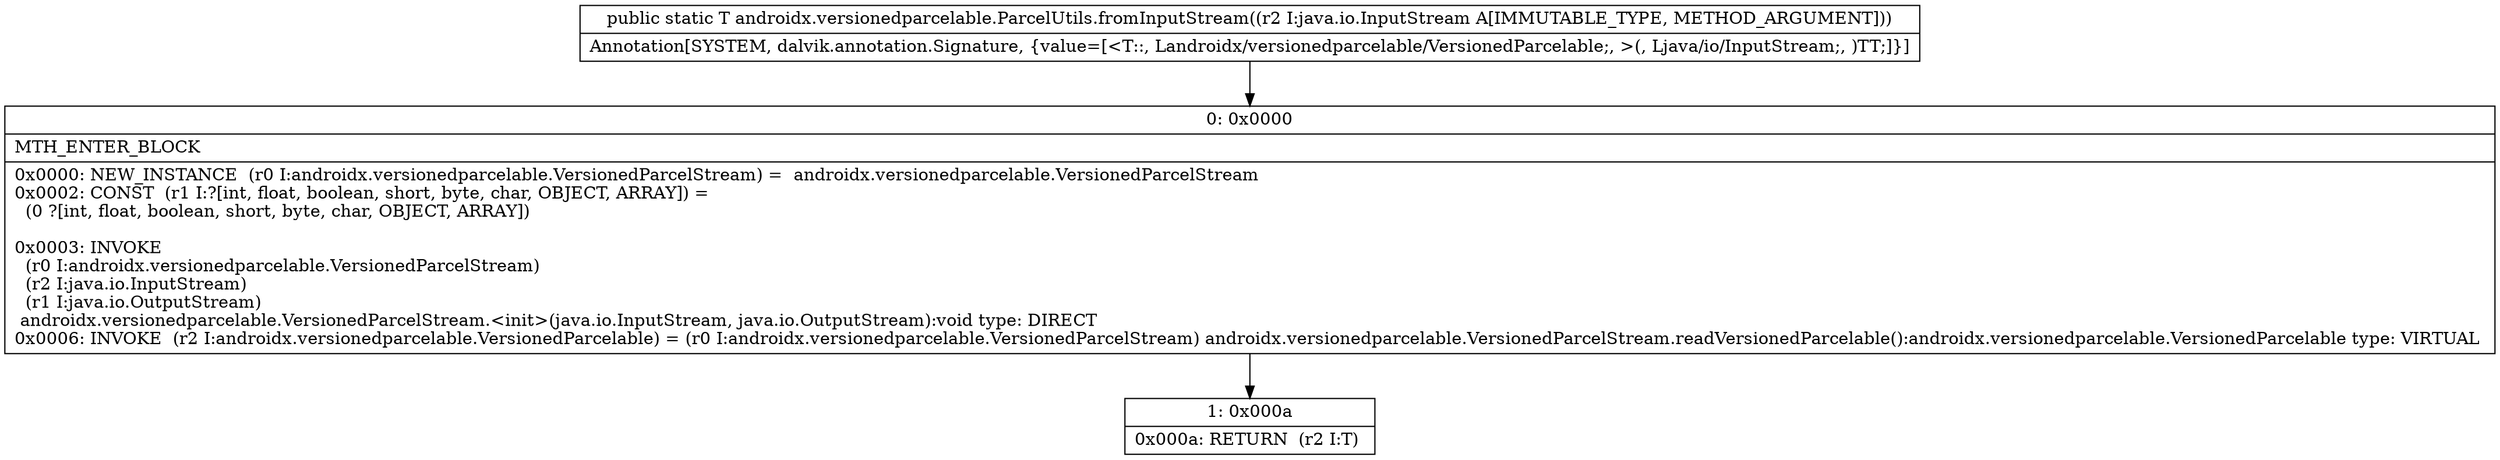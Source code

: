 digraph "CFG forandroidx.versionedparcelable.ParcelUtils.fromInputStream(Ljava\/io\/InputStream;)Landroidx\/versionedparcelable\/VersionedParcelable;" {
Node_0 [shape=record,label="{0\:\ 0x0000|MTH_ENTER_BLOCK\l|0x0000: NEW_INSTANCE  (r0 I:androidx.versionedparcelable.VersionedParcelStream) =  androidx.versionedparcelable.VersionedParcelStream \l0x0002: CONST  (r1 I:?[int, float, boolean, short, byte, char, OBJECT, ARRAY]) = \l  (0 ?[int, float, boolean, short, byte, char, OBJECT, ARRAY])\l \l0x0003: INVOKE  \l  (r0 I:androidx.versionedparcelable.VersionedParcelStream)\l  (r2 I:java.io.InputStream)\l  (r1 I:java.io.OutputStream)\l androidx.versionedparcelable.VersionedParcelStream.\<init\>(java.io.InputStream, java.io.OutputStream):void type: DIRECT \l0x0006: INVOKE  (r2 I:androidx.versionedparcelable.VersionedParcelable) = (r0 I:androidx.versionedparcelable.VersionedParcelStream) androidx.versionedparcelable.VersionedParcelStream.readVersionedParcelable():androidx.versionedparcelable.VersionedParcelable type: VIRTUAL \l}"];
Node_1 [shape=record,label="{1\:\ 0x000a|0x000a: RETURN  (r2 I:T) \l}"];
MethodNode[shape=record,label="{public static T androidx.versionedparcelable.ParcelUtils.fromInputStream((r2 I:java.io.InputStream A[IMMUTABLE_TYPE, METHOD_ARGUMENT]))  | Annotation[SYSTEM, dalvik.annotation.Signature, \{value=[\<T::, Landroidx\/versionedparcelable\/VersionedParcelable;, \>(, Ljava\/io\/InputStream;, )TT;]\}]\l}"];
MethodNode -> Node_0;
Node_0 -> Node_1;
}


